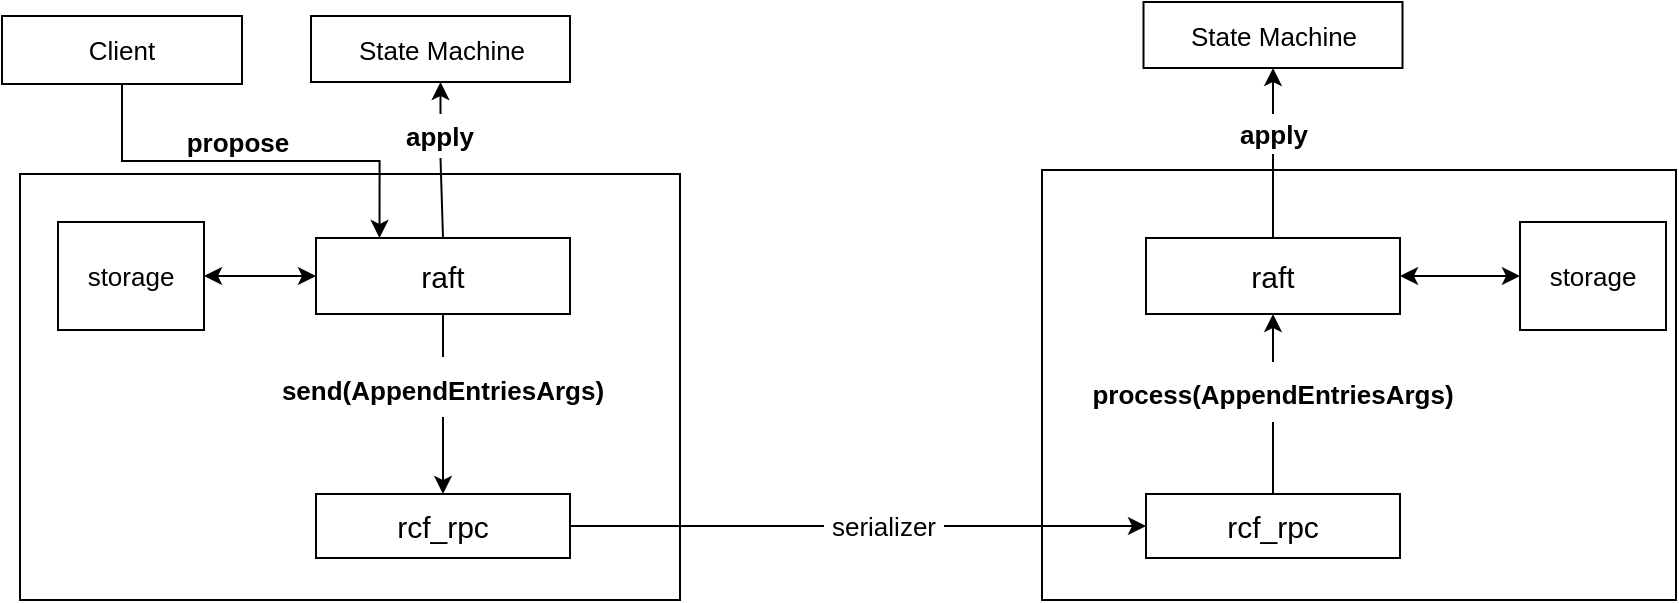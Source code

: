 <mxfile version="20.4.1" type="github">
  <diagram id="3AFov8Uf1Q9FbotQsO03" name="第 1 页">
    <mxGraphModel dx="1426" dy="770" grid="0" gridSize="10" guides="1" tooltips="1" connect="1" arrows="1" fold="1" page="1" pageScale="1" pageWidth="3300" pageHeight="4681" math="0" shadow="0">
      <root>
        <mxCell id="0" />
        <mxCell id="1" parent="0" />
        <mxCell id="d8JHSTi1aIzGwKLDUFH--1" value="" style="rounded=0;whiteSpace=wrap;html=1;" vertex="1" parent="1">
          <mxGeometry x="262" y="377" width="330" height="213" as="geometry" />
        </mxCell>
        <mxCell id="d8JHSTi1aIzGwKLDUFH--2" value="&lt;font style=&quot;font-size: 15px;&quot;&gt;rcf_rpc&lt;/font&gt;" style="rounded=0;whiteSpace=wrap;html=1;" vertex="1" parent="1">
          <mxGeometry x="410" y="537" width="127" height="32" as="geometry" />
        </mxCell>
        <mxCell id="d8JHSTi1aIzGwKLDUFH--3" value="raft" style="rounded=0;whiteSpace=wrap;html=1;fontSize=15;" vertex="1" parent="1">
          <mxGeometry x="410" y="409" width="127" height="38" as="geometry" />
        </mxCell>
        <mxCell id="d8JHSTi1aIzGwKLDUFH--6" value="" style="endArrow=classic;html=1;rounded=0;fontSize=15;exitX=0.5;exitY=1;exitDx=0;exitDy=0;startArrow=none;" edge="1" parent="1" source="d8JHSTi1aIzGwKLDUFH--14" target="d8JHSTi1aIzGwKLDUFH--2">
          <mxGeometry width="50" height="50" relative="1" as="geometry">
            <mxPoint x="727" y="419" as="sourcePoint" />
            <mxPoint x="777" y="369" as="targetPoint" />
          </mxGeometry>
        </mxCell>
        <mxCell id="d8JHSTi1aIzGwKLDUFH--8" value="" style="rounded=0;whiteSpace=wrap;html=1;" vertex="1" parent="1">
          <mxGeometry x="773" y="375" width="317" height="215" as="geometry" />
        </mxCell>
        <mxCell id="d8JHSTi1aIzGwKLDUFH--9" value="&lt;font style=&quot;font-size: 15px;&quot;&gt;rcf_rpc&lt;/font&gt;" style="rounded=0;whiteSpace=wrap;html=1;" vertex="1" parent="1">
          <mxGeometry x="825" y="537" width="127" height="32" as="geometry" />
        </mxCell>
        <mxCell id="d8JHSTi1aIzGwKLDUFH--10" value="raft" style="rounded=0;whiteSpace=wrap;html=1;fontSize=15;" vertex="1" parent="1">
          <mxGeometry x="825" y="409" width="127" height="38" as="geometry" />
        </mxCell>
        <mxCell id="d8JHSTi1aIzGwKLDUFH--12" value="" style="endArrow=classic;html=1;rounded=0;fontSize=15;exitX=1;exitY=0.5;exitDx=0;exitDy=0;entryX=0;entryY=0.5;entryDx=0;entryDy=0;startArrow=none;" edge="1" parent="1" source="d8JHSTi1aIzGwKLDUFH--16" target="d8JHSTi1aIzGwKLDUFH--9">
          <mxGeometry width="50" height="50" relative="1" as="geometry">
            <mxPoint x="699" y="419" as="sourcePoint" />
            <mxPoint x="749" y="369" as="targetPoint" />
          </mxGeometry>
        </mxCell>
        <mxCell id="d8JHSTi1aIzGwKLDUFH--13" value="" style="endArrow=classic;html=1;rounded=0;fontSize=15;exitX=0.5;exitY=0;exitDx=0;exitDy=0;startArrow=none;" edge="1" parent="1" source="d8JHSTi1aIzGwKLDUFH--15" target="d8JHSTi1aIzGwKLDUFH--10">
          <mxGeometry width="50" height="50" relative="1" as="geometry">
            <mxPoint x="699" y="419" as="sourcePoint" />
            <mxPoint x="749" y="369" as="targetPoint" />
          </mxGeometry>
        </mxCell>
        <mxCell id="d8JHSTi1aIzGwKLDUFH--16" value="serializer" style="text;html=1;strokeColor=none;fillColor=none;align=center;verticalAlign=middle;whiteSpace=wrap;rounded=0;fontSize=13;" vertex="1" parent="1">
          <mxGeometry x="664" y="538" width="60" height="30" as="geometry" />
        </mxCell>
        <mxCell id="d8JHSTi1aIzGwKLDUFH--17" value="" style="endArrow=none;html=1;rounded=0;fontSize=15;exitX=1;exitY=0.5;exitDx=0;exitDy=0;entryX=0;entryY=0.5;entryDx=0;entryDy=0;" edge="1" parent="1" source="d8JHSTi1aIzGwKLDUFH--2" target="d8JHSTi1aIzGwKLDUFH--16">
          <mxGeometry width="50" height="50" relative="1" as="geometry">
            <mxPoint x="537" y="553" as="sourcePoint" />
            <mxPoint x="853" y="553" as="targetPoint" />
          </mxGeometry>
        </mxCell>
        <mxCell id="d8JHSTi1aIzGwKLDUFH--18" value="storage" style="rounded=0;whiteSpace=wrap;html=1;fontSize=13;" vertex="1" parent="1">
          <mxGeometry x="281" y="401" width="73" height="54" as="geometry" />
        </mxCell>
        <mxCell id="d8JHSTi1aIzGwKLDUFH--19" value="storage" style="rounded=0;whiteSpace=wrap;html=1;fontSize=13;" vertex="1" parent="1">
          <mxGeometry x="1012" y="401" width="73" height="54" as="geometry" />
        </mxCell>
        <mxCell id="d8JHSTi1aIzGwKLDUFH--20" value="" style="endArrow=classic;startArrow=classic;html=1;rounded=0;fontSize=13;exitX=1;exitY=0.5;exitDx=0;exitDy=0;entryX=0;entryY=0.5;entryDx=0;entryDy=0;" edge="1" parent="1" source="d8JHSTi1aIzGwKLDUFH--18" target="d8JHSTi1aIzGwKLDUFH--3">
          <mxGeometry width="50" height="50" relative="1" as="geometry">
            <mxPoint x="727" y="419" as="sourcePoint" />
            <mxPoint x="777" y="369" as="targetPoint" />
          </mxGeometry>
        </mxCell>
        <mxCell id="d8JHSTi1aIzGwKLDUFH--21" value="" style="endArrow=classic;startArrow=classic;html=1;rounded=0;fontSize=13;exitX=1;exitY=0.5;exitDx=0;exitDy=0;" edge="1" parent="1" source="d8JHSTi1aIzGwKLDUFH--10" target="d8JHSTi1aIzGwKLDUFH--19">
          <mxGeometry width="50" height="50" relative="1" as="geometry">
            <mxPoint x="699" y="419" as="sourcePoint" />
            <mxPoint x="749" y="369" as="targetPoint" />
          </mxGeometry>
        </mxCell>
        <mxCell id="d8JHSTi1aIzGwKLDUFH--23" value="State Machine" style="rounded=0;whiteSpace=wrap;html=1;fontSize=13;" vertex="1" parent="1">
          <mxGeometry x="407.5" y="298" width="129.5" height="33" as="geometry" />
        </mxCell>
        <mxCell id="d8JHSTi1aIzGwKLDUFH--24" value="" style="endArrow=classic;html=1;rounded=0;fontSize=13;exitX=0.5;exitY=0;exitDx=0;exitDy=0;entryX=0.5;entryY=1;entryDx=0;entryDy=0;startArrow=none;" edge="1" parent="1" source="d8JHSTi1aIzGwKLDUFH--29" target="d8JHSTi1aIzGwKLDUFH--23">
          <mxGeometry width="50" height="50" relative="1" as="geometry">
            <mxPoint x="727" y="419" as="sourcePoint" />
            <mxPoint x="777" y="369" as="targetPoint" />
          </mxGeometry>
        </mxCell>
        <mxCell id="d8JHSTi1aIzGwKLDUFH--25" value="State Machine" style="rounded=0;whiteSpace=wrap;html=1;fontSize=13;" vertex="1" parent="1">
          <mxGeometry x="823.75" y="291" width="129.5" height="33" as="geometry" />
        </mxCell>
        <mxCell id="d8JHSTi1aIzGwKLDUFH--26" value="" style="endArrow=classic;html=1;rounded=0;fontSize=13;exitX=0.5;exitY=0;exitDx=0;exitDy=0;entryX=0.5;entryY=1;entryDx=0;entryDy=0;startArrow=none;" edge="1" parent="1" source="d8JHSTi1aIzGwKLDUFH--27" target="d8JHSTi1aIzGwKLDUFH--25">
          <mxGeometry width="50" height="50" relative="1" as="geometry">
            <mxPoint x="455.5" y="419" as="sourcePoint" />
            <mxPoint x="455.5" y="363" as="targetPoint" />
          </mxGeometry>
        </mxCell>
        <mxCell id="d8JHSTi1aIzGwKLDUFH--27" value="&lt;b&gt;apply&lt;/b&gt;" style="text;html=1;strokeColor=none;fillColor=none;align=center;verticalAlign=middle;whiteSpace=wrap;rounded=0;fontSize=13;" vertex="1" parent="1">
          <mxGeometry x="858.5" y="347" width="60" height="20" as="geometry" />
        </mxCell>
        <mxCell id="d8JHSTi1aIzGwKLDUFH--28" value="" style="endArrow=none;html=1;rounded=0;fontSize=13;exitX=0.5;exitY=0;exitDx=0;exitDy=0;entryX=0.5;entryY=1;entryDx=0;entryDy=0;" edge="1" parent="1" source="d8JHSTi1aIzGwKLDUFH--10" target="d8JHSTi1aIzGwKLDUFH--27">
          <mxGeometry width="50" height="50" relative="1" as="geometry">
            <mxPoint x="888.5" y="409" as="sourcePoint" />
            <mxPoint x="887.25" y="336" as="targetPoint" />
          </mxGeometry>
        </mxCell>
        <mxCell id="d8JHSTi1aIzGwKLDUFH--29" value="&lt;b&gt;apply&lt;/b&gt;" style="text;html=1;strokeColor=none;fillColor=none;align=center;verticalAlign=middle;whiteSpace=wrap;rounded=0;fontSize=13;" vertex="1" parent="1">
          <mxGeometry x="442.25" y="347" width="60" height="22" as="geometry" />
        </mxCell>
        <mxCell id="d8JHSTi1aIzGwKLDUFH--30" value="" style="endArrow=none;html=1;rounded=0;fontSize=13;exitX=0.5;exitY=0;exitDx=0;exitDy=0;entryX=0.5;entryY=1;entryDx=0;entryDy=0;" edge="1" parent="1" source="d8JHSTi1aIzGwKLDUFH--3" target="d8JHSTi1aIzGwKLDUFH--29">
          <mxGeometry width="50" height="50" relative="1" as="geometry">
            <mxPoint x="473.5" y="409" as="sourcePoint" />
            <mxPoint x="474.75" y="336" as="targetPoint" />
          </mxGeometry>
        </mxCell>
        <mxCell id="d8JHSTi1aIzGwKLDUFH--36" style="edgeStyle=orthogonalEdgeStyle;rounded=0;orthogonalLoop=1;jettySize=auto;html=1;entryX=0.25;entryY=0;entryDx=0;entryDy=0;fontSize=13;exitX=0.5;exitY=1;exitDx=0;exitDy=0;" edge="1" parent="1" source="d8JHSTi1aIzGwKLDUFH--31" target="d8JHSTi1aIzGwKLDUFH--3">
          <mxGeometry relative="1" as="geometry" />
        </mxCell>
        <mxCell id="d8JHSTi1aIzGwKLDUFH--31" value="Client" style="rounded=0;whiteSpace=wrap;html=1;fontSize=13;" vertex="1" parent="1">
          <mxGeometry x="253" y="298" width="120" height="34" as="geometry" />
        </mxCell>
        <mxCell id="d8JHSTi1aIzGwKLDUFH--37" value="&lt;b&gt;propose&lt;/b&gt;" style="text;html=1;strokeColor=none;fillColor=none;align=center;verticalAlign=middle;whiteSpace=wrap;rounded=0;fontSize=13;" vertex="1" parent="1">
          <mxGeometry x="343" y="350" width="56" height="21" as="geometry" />
        </mxCell>
        <mxCell id="d8JHSTi1aIzGwKLDUFH--14" value="&lt;font style=&quot;font-size: 13px;&quot;&gt;&lt;b&gt;send(AppendEntriesArgs)&lt;/b&gt;&lt;/font&gt;" style="text;html=1;strokeColor=none;fillColor=none;align=center;verticalAlign=middle;whiteSpace=wrap;rounded=0;fontSize=15;" vertex="1" parent="1">
          <mxGeometry x="391" y="468.5" width="165" height="30" as="geometry" />
        </mxCell>
        <mxCell id="d8JHSTi1aIzGwKLDUFH--39" value="" style="endArrow=none;html=1;rounded=0;fontSize=15;exitX=0.5;exitY=1;exitDx=0;exitDy=0;" edge="1" parent="1" source="d8JHSTi1aIzGwKLDUFH--3" target="d8JHSTi1aIzGwKLDUFH--14">
          <mxGeometry width="50" height="50" relative="1" as="geometry">
            <mxPoint x="473.5" y="447" as="sourcePoint" />
            <mxPoint x="473.5" y="537" as="targetPoint" />
          </mxGeometry>
        </mxCell>
        <mxCell id="d8JHSTi1aIzGwKLDUFH--15" value="&lt;font style=&quot;font-size: 13px;&quot;&gt;&lt;b&gt;process(AppendEntriesArgs)&lt;/b&gt;&lt;/font&gt;" style="text;html=1;strokeColor=none;fillColor=none;align=center;verticalAlign=middle;whiteSpace=wrap;rounded=0;fontSize=15;" vertex="1" parent="1">
          <mxGeometry x="806" y="471" width="165" height="30" as="geometry" />
        </mxCell>
        <mxCell id="d8JHSTi1aIzGwKLDUFH--40" value="" style="endArrow=none;html=1;rounded=0;fontSize=15;exitX=0.5;exitY=0;exitDx=0;exitDy=0;" edge="1" parent="1" source="d8JHSTi1aIzGwKLDUFH--9" target="d8JHSTi1aIzGwKLDUFH--15">
          <mxGeometry width="50" height="50" relative="1" as="geometry">
            <mxPoint x="888.5" y="537" as="sourcePoint" />
            <mxPoint x="888.5" y="447" as="targetPoint" />
          </mxGeometry>
        </mxCell>
      </root>
    </mxGraphModel>
  </diagram>
</mxfile>
